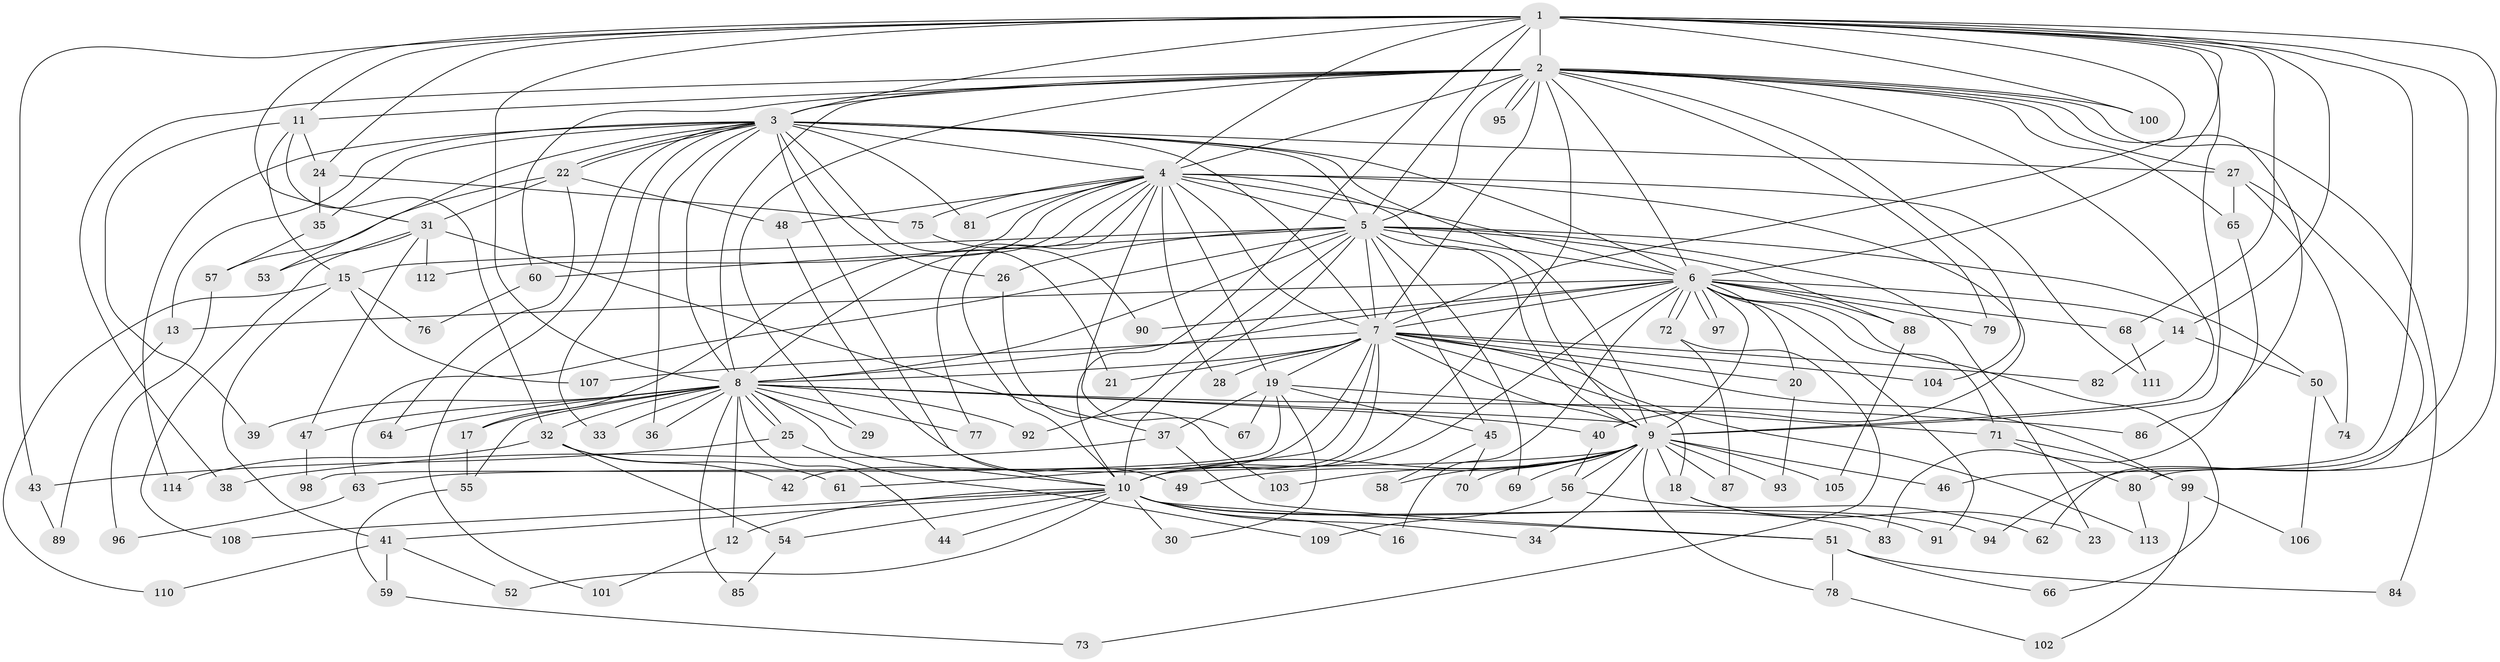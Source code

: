 // Generated by graph-tools (version 1.1) at 2025/49/03/09/25 03:49:33]
// undirected, 114 vertices, 253 edges
graph export_dot {
graph [start="1"]
  node [color=gray90,style=filled];
  1;
  2;
  3;
  4;
  5;
  6;
  7;
  8;
  9;
  10;
  11;
  12;
  13;
  14;
  15;
  16;
  17;
  18;
  19;
  20;
  21;
  22;
  23;
  24;
  25;
  26;
  27;
  28;
  29;
  30;
  31;
  32;
  33;
  34;
  35;
  36;
  37;
  38;
  39;
  40;
  41;
  42;
  43;
  44;
  45;
  46;
  47;
  48;
  49;
  50;
  51;
  52;
  53;
  54;
  55;
  56;
  57;
  58;
  59;
  60;
  61;
  62;
  63;
  64;
  65;
  66;
  67;
  68;
  69;
  70;
  71;
  72;
  73;
  74;
  75;
  76;
  77;
  78;
  79;
  80;
  81;
  82;
  83;
  84;
  85;
  86;
  87;
  88;
  89;
  90;
  91;
  92;
  93;
  94;
  95;
  96;
  97;
  98;
  99;
  100;
  101;
  102;
  103;
  104;
  105;
  106;
  107;
  108;
  109;
  110;
  111;
  112;
  113;
  114;
  1 -- 2;
  1 -- 3;
  1 -- 4;
  1 -- 5;
  1 -- 6;
  1 -- 7;
  1 -- 8;
  1 -- 9;
  1 -- 10;
  1 -- 11;
  1 -- 14;
  1 -- 24;
  1 -- 31;
  1 -- 43;
  1 -- 46;
  1 -- 68;
  1 -- 80;
  1 -- 94;
  1 -- 100;
  2 -- 3;
  2 -- 4;
  2 -- 5;
  2 -- 6;
  2 -- 7;
  2 -- 8;
  2 -- 9;
  2 -- 10;
  2 -- 11;
  2 -- 27;
  2 -- 29;
  2 -- 38;
  2 -- 60;
  2 -- 65;
  2 -- 79;
  2 -- 84;
  2 -- 86;
  2 -- 95;
  2 -- 95;
  2 -- 100;
  2 -- 104;
  3 -- 4;
  3 -- 5;
  3 -- 6;
  3 -- 7;
  3 -- 8;
  3 -- 9;
  3 -- 10;
  3 -- 13;
  3 -- 21;
  3 -- 22;
  3 -- 22;
  3 -- 26;
  3 -- 27;
  3 -- 33;
  3 -- 35;
  3 -- 36;
  3 -- 53;
  3 -- 81;
  3 -- 101;
  3 -- 114;
  4 -- 5;
  4 -- 6;
  4 -- 7;
  4 -- 8;
  4 -- 9;
  4 -- 10;
  4 -- 17;
  4 -- 19;
  4 -- 28;
  4 -- 40;
  4 -- 48;
  4 -- 67;
  4 -- 75;
  4 -- 77;
  4 -- 81;
  4 -- 111;
  4 -- 112;
  5 -- 6;
  5 -- 7;
  5 -- 8;
  5 -- 9;
  5 -- 10;
  5 -- 15;
  5 -- 23;
  5 -- 26;
  5 -- 45;
  5 -- 50;
  5 -- 60;
  5 -- 63;
  5 -- 69;
  5 -- 88;
  5 -- 92;
  6 -- 7;
  6 -- 8;
  6 -- 9;
  6 -- 10;
  6 -- 13;
  6 -- 14;
  6 -- 16;
  6 -- 20;
  6 -- 66;
  6 -- 68;
  6 -- 71;
  6 -- 72;
  6 -- 72;
  6 -- 79;
  6 -- 88;
  6 -- 90;
  6 -- 91;
  6 -- 97;
  6 -- 97;
  7 -- 8;
  7 -- 9;
  7 -- 10;
  7 -- 18;
  7 -- 19;
  7 -- 20;
  7 -- 21;
  7 -- 28;
  7 -- 42;
  7 -- 61;
  7 -- 82;
  7 -- 99;
  7 -- 104;
  7 -- 107;
  7 -- 113;
  8 -- 9;
  8 -- 10;
  8 -- 12;
  8 -- 17;
  8 -- 25;
  8 -- 25;
  8 -- 29;
  8 -- 32;
  8 -- 33;
  8 -- 36;
  8 -- 39;
  8 -- 40;
  8 -- 44;
  8 -- 47;
  8 -- 55;
  8 -- 64;
  8 -- 77;
  8 -- 85;
  8 -- 86;
  8 -- 92;
  9 -- 10;
  9 -- 18;
  9 -- 34;
  9 -- 46;
  9 -- 49;
  9 -- 56;
  9 -- 58;
  9 -- 63;
  9 -- 69;
  9 -- 70;
  9 -- 78;
  9 -- 87;
  9 -- 93;
  9 -- 103;
  9 -- 105;
  10 -- 12;
  10 -- 16;
  10 -- 30;
  10 -- 34;
  10 -- 41;
  10 -- 44;
  10 -- 51;
  10 -- 52;
  10 -- 54;
  10 -- 83;
  10 -- 94;
  10 -- 108;
  11 -- 15;
  11 -- 24;
  11 -- 32;
  11 -- 39;
  12 -- 101;
  13 -- 89;
  14 -- 50;
  14 -- 82;
  15 -- 41;
  15 -- 76;
  15 -- 107;
  15 -- 110;
  17 -- 55;
  18 -- 23;
  18 -- 91;
  19 -- 30;
  19 -- 37;
  19 -- 45;
  19 -- 67;
  19 -- 71;
  19 -- 98;
  20 -- 93;
  22 -- 31;
  22 -- 48;
  22 -- 57;
  22 -- 64;
  24 -- 35;
  24 -- 75;
  25 -- 43;
  25 -- 109;
  26 -- 103;
  27 -- 62;
  27 -- 65;
  27 -- 74;
  31 -- 37;
  31 -- 47;
  31 -- 53;
  31 -- 108;
  31 -- 112;
  32 -- 42;
  32 -- 54;
  32 -- 61;
  32 -- 114;
  35 -- 57;
  37 -- 38;
  37 -- 51;
  40 -- 56;
  41 -- 52;
  41 -- 59;
  41 -- 110;
  43 -- 89;
  45 -- 58;
  45 -- 70;
  47 -- 98;
  48 -- 49;
  50 -- 74;
  50 -- 106;
  51 -- 66;
  51 -- 78;
  51 -- 84;
  54 -- 85;
  55 -- 59;
  56 -- 62;
  56 -- 109;
  57 -- 96;
  59 -- 73;
  60 -- 76;
  63 -- 96;
  65 -- 83;
  68 -- 111;
  71 -- 80;
  71 -- 99;
  72 -- 73;
  72 -- 87;
  75 -- 90;
  78 -- 102;
  80 -- 113;
  88 -- 105;
  99 -- 102;
  99 -- 106;
}
